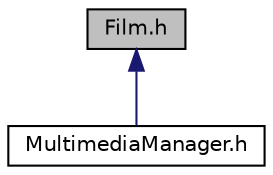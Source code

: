 digraph "Film.h"
{
 // LATEX_PDF_SIZE
  edge [fontname="Helvetica",fontsize="10",labelfontname="Helvetica",labelfontsize="10"];
  node [fontname="Helvetica",fontsize="10",shape=record];
  Node1 [label="Film.h",height=0.2,width=0.4,color="black", fillcolor="grey75", style="filled", fontcolor="black",tooltip="This file contains the Film class."];
  Node1 -> Node2 [dir="back",color="midnightblue",fontsize="10",style="solid",fontname="Helvetica"];
  Node2 [label="MultimediaManager.h",height=0.2,width=0.4,color="black", fillcolor="white", style="filled",URL="$MultimediaManager_8h_source.html",tooltip=" "];
}
